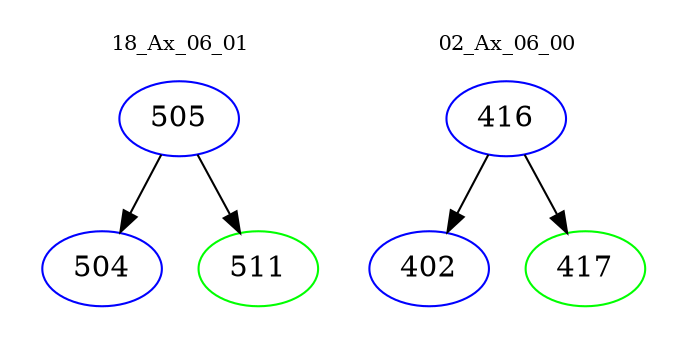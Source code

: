 digraph{
subgraph cluster_0 {
color = white
label = "18_Ax_06_01";
fontsize=10;
T0_505 [label="505", color="blue"]
T0_505 -> T0_504 [color="black"]
T0_504 [label="504", color="blue"]
T0_505 -> T0_511 [color="black"]
T0_511 [label="511", color="green"]
}
subgraph cluster_1 {
color = white
label = "02_Ax_06_00";
fontsize=10;
T1_416 [label="416", color="blue"]
T1_416 -> T1_402 [color="black"]
T1_402 [label="402", color="blue"]
T1_416 -> T1_417 [color="black"]
T1_417 [label="417", color="green"]
}
}
